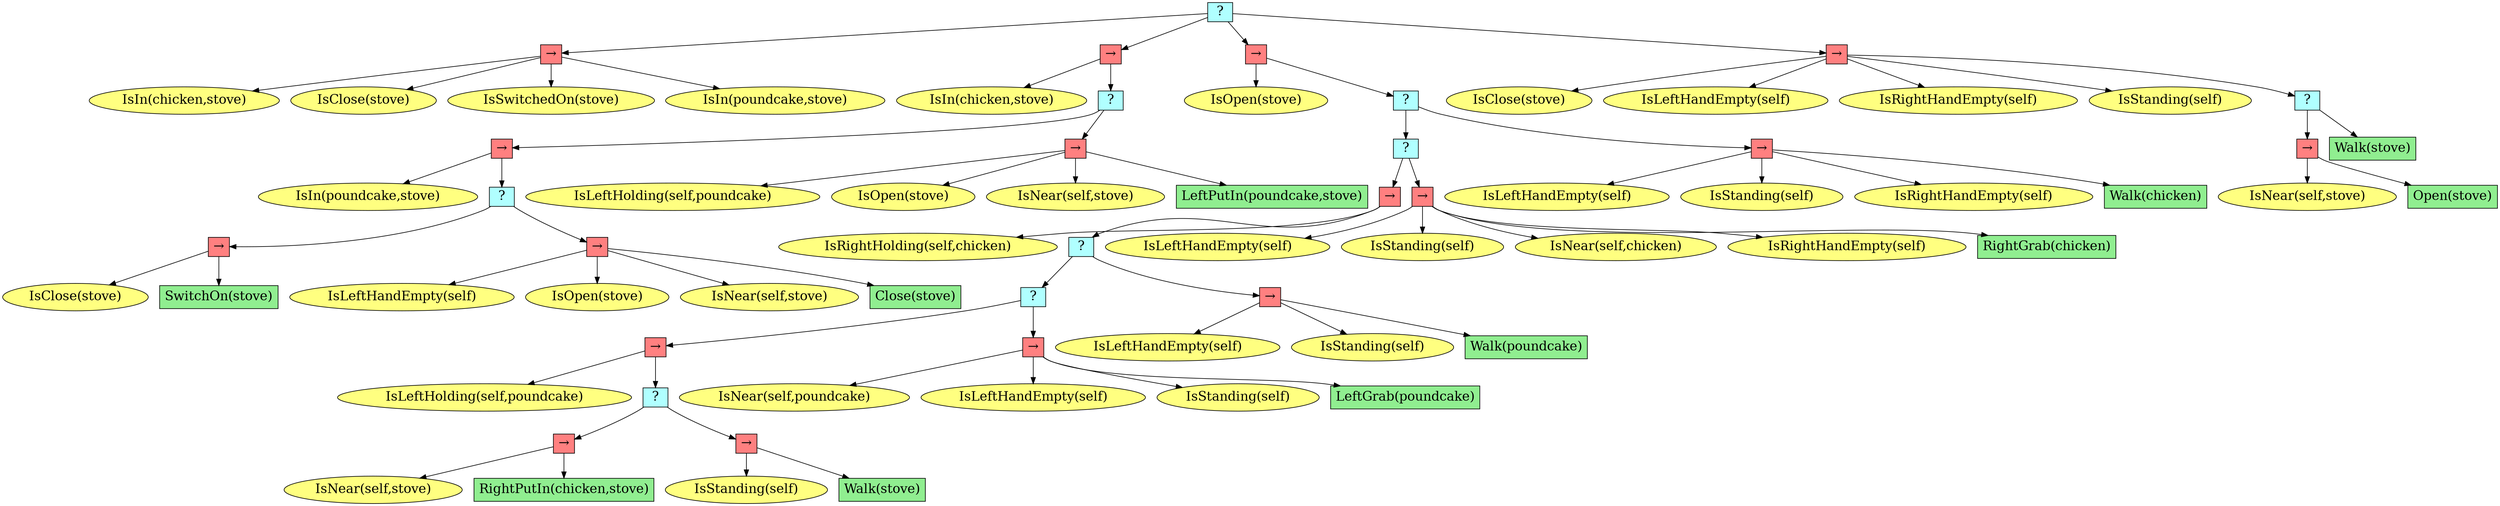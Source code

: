 digraph pastafarianism {
ordering=out;
graph [fontname="times-roman"];
node [fontname="times-roman"];
edge [fontname="times-roman"];
"a63b1bce-93e9-43d4-aba1-3ad4b3209600" [fillcolor="#B0FFFF", fontcolor=black, fontsize=20, height=0.01, label=" ? ", shape=box, style=filled, width=0.01];
"561e287e-9f5b-456f-9f54-0fe364f3a4b7" [fillcolor="#FF8080", fontcolor=black, fontsize=20, height=0.01, label="&rarr;", shape=box, style=filled, width=0.01];
"a63b1bce-93e9-43d4-aba1-3ad4b3209600" -> "561e287e-9f5b-456f-9f54-0fe364f3a4b7";
"558c0a4b-24e5-416d-8a78-e5cb98dd6f1d" [fillcolor="#FFFF80", fontcolor=black, fontsize=20, label="IsIn(chicken,stove)", shape=ellipse, style=filled];
"561e287e-9f5b-456f-9f54-0fe364f3a4b7" -> "558c0a4b-24e5-416d-8a78-e5cb98dd6f1d";
"328a5cea-4259-4964-ada2-99c375536fe6" [fillcolor="#FFFF80", fontcolor=black, fontsize=20, label="IsClose(stove)", shape=ellipse, style=filled];
"561e287e-9f5b-456f-9f54-0fe364f3a4b7" -> "328a5cea-4259-4964-ada2-99c375536fe6";
"81e3c8ac-d511-4057-9c61-09ab6278343e" [fillcolor="#FFFF80", fontcolor=black, fontsize=20, label="IsSwitchedOn(stove)", shape=ellipse, style=filled];
"561e287e-9f5b-456f-9f54-0fe364f3a4b7" -> "81e3c8ac-d511-4057-9c61-09ab6278343e";
"4e4c1fdd-f59a-4be6-9661-23db9ffdf8c8" [fillcolor="#FFFF80", fontcolor=black, fontsize=20, label="IsIn(poundcake,stove)", shape=ellipse, style=filled];
"561e287e-9f5b-456f-9f54-0fe364f3a4b7" -> "4e4c1fdd-f59a-4be6-9661-23db9ffdf8c8";
"ccc4c4a4-c3e9-4689-a533-1b7f4ff1c240" [fillcolor="#FF8080", fontcolor=black, fontsize=20, height=0.01, label="&rarr;", shape=box, style=filled, width=0.01];
"a63b1bce-93e9-43d4-aba1-3ad4b3209600" -> "ccc4c4a4-c3e9-4689-a533-1b7f4ff1c240";
"a6db3874-e5b7-4e09-8b4a-f2c308245294" [fillcolor="#FFFF80", fontcolor=black, fontsize=20, label="IsIn(chicken,stove)", shape=ellipse, style=filled];
"ccc4c4a4-c3e9-4689-a533-1b7f4ff1c240" -> "a6db3874-e5b7-4e09-8b4a-f2c308245294";
"186b3537-76ae-4e95-9c6d-a265b0e7807d" [fillcolor="#B0FFFF", fontcolor=black, fontsize=20, height=0.01, label=" ? ", shape=box, style=filled, width=0.01];
"ccc4c4a4-c3e9-4689-a533-1b7f4ff1c240" -> "186b3537-76ae-4e95-9c6d-a265b0e7807d";
"5379a345-7f4b-4d6b-a1dc-208fae21ecb8" [fillcolor="#FF8080", fontcolor=black, fontsize=20, height=0.01, label="&rarr;", shape=box, style=filled, width=0.01];
"186b3537-76ae-4e95-9c6d-a265b0e7807d" -> "5379a345-7f4b-4d6b-a1dc-208fae21ecb8";
"c4a04ff0-a57c-4d79-94ed-ecd4edec2993" [fillcolor="#FFFF80", fontcolor=black, fontsize=20, label="IsIn(poundcake,stove)", shape=ellipse, style=filled];
"5379a345-7f4b-4d6b-a1dc-208fae21ecb8" -> "c4a04ff0-a57c-4d79-94ed-ecd4edec2993";
"fa0c36e1-9124-4b2e-b7ca-66a27d4707cb" [fillcolor="#B0FFFF", fontcolor=black, fontsize=20, height=0.01, label=" ? ", shape=box, style=filled, width=0.01];
"5379a345-7f4b-4d6b-a1dc-208fae21ecb8" -> "fa0c36e1-9124-4b2e-b7ca-66a27d4707cb";
"7605bc76-fb93-4713-9712-fb9f1458596b" [fillcolor="#FF8080", fontcolor=black, fontsize=20, height=0.01, label="&rarr;", shape=box, style=filled, width=0.01];
"fa0c36e1-9124-4b2e-b7ca-66a27d4707cb" -> "7605bc76-fb93-4713-9712-fb9f1458596b";
"75cc1d54-075d-49f1-b0a6-251d71b4cc6d" [fillcolor="#FFFF80", fontcolor=black, fontsize=20, label="IsClose(stove)", shape=ellipse, style=filled];
"7605bc76-fb93-4713-9712-fb9f1458596b" -> "75cc1d54-075d-49f1-b0a6-251d71b4cc6d";
"8ead5ff7-55c3-42ec-94fc-44f0a586884e" [fillcolor=lightgreen, fontcolor=black, fontsize=20, label="SwitchOn(stove)", shape=box, style=filled];
"7605bc76-fb93-4713-9712-fb9f1458596b" -> "8ead5ff7-55c3-42ec-94fc-44f0a586884e";
"ae93e03d-6c04-4297-90e2-a113c6de108a" [fillcolor="#FF8080", fontcolor=black, fontsize=20, height=0.01, label="&rarr;", shape=box, style=filled, width=0.01];
"fa0c36e1-9124-4b2e-b7ca-66a27d4707cb" -> "ae93e03d-6c04-4297-90e2-a113c6de108a";
"55a3a0d3-09a7-4fb8-9a85-7359eb09e19f" [fillcolor="#FFFF80", fontcolor=black, fontsize=20, label="IsLeftHandEmpty(self)", shape=ellipse, style=filled];
"ae93e03d-6c04-4297-90e2-a113c6de108a" -> "55a3a0d3-09a7-4fb8-9a85-7359eb09e19f";
"b21f31f2-ca6e-425d-b8d6-948c0add0624" [fillcolor="#FFFF80", fontcolor=black, fontsize=20, label="IsOpen(stove)", shape=ellipse, style=filled];
"ae93e03d-6c04-4297-90e2-a113c6de108a" -> "b21f31f2-ca6e-425d-b8d6-948c0add0624";
"7295d35b-efd9-46ea-8c0f-d62397134f43" [fillcolor="#FFFF80", fontcolor=black, fontsize=20, label="IsNear(self,stove)", shape=ellipse, style=filled];
"ae93e03d-6c04-4297-90e2-a113c6de108a" -> "7295d35b-efd9-46ea-8c0f-d62397134f43";
"c8e213fd-b94b-41e5-b154-4519ee3466e9" [fillcolor=lightgreen, fontcolor=black, fontsize=20, label="Close(stove)", shape=box, style=filled];
"ae93e03d-6c04-4297-90e2-a113c6de108a" -> "c8e213fd-b94b-41e5-b154-4519ee3466e9";
"581aeb06-a508-4774-9578-d719dfc6db3a" [fillcolor="#FF8080", fontcolor=black, fontsize=20, height=0.01, label="&rarr;", shape=box, style=filled, width=0.01];
"186b3537-76ae-4e95-9c6d-a265b0e7807d" -> "581aeb06-a508-4774-9578-d719dfc6db3a";
"f41b1fe3-8ea7-4b8a-bec0-9c923e143cd8" [fillcolor="#FFFF80", fontcolor=black, fontsize=20, label="IsLeftHolding(self,poundcake)", shape=ellipse, style=filled];
"581aeb06-a508-4774-9578-d719dfc6db3a" -> "f41b1fe3-8ea7-4b8a-bec0-9c923e143cd8";
"7708746c-4783-49bc-86ed-b490b5d7f2fd" [fillcolor="#FFFF80", fontcolor=black, fontsize=20, label="IsOpen(stove)", shape=ellipse, style=filled];
"581aeb06-a508-4774-9578-d719dfc6db3a" -> "7708746c-4783-49bc-86ed-b490b5d7f2fd";
"41616dd7-a8ce-419b-9e58-464dac55e20f" [fillcolor="#FFFF80", fontcolor=black, fontsize=20, label="IsNear(self,stove)", shape=ellipse, style=filled];
"581aeb06-a508-4774-9578-d719dfc6db3a" -> "41616dd7-a8ce-419b-9e58-464dac55e20f";
"07331cfa-c96b-46c7-9266-30cbb60d07ea" [fillcolor=lightgreen, fontcolor=black, fontsize=20, label="LeftPutIn(poundcake,stove)", shape=box, style=filled];
"581aeb06-a508-4774-9578-d719dfc6db3a" -> "07331cfa-c96b-46c7-9266-30cbb60d07ea";
"e6152786-0d88-437d-b4bb-60c4f6dbf399" [fillcolor="#FF8080", fontcolor=black, fontsize=20, height=0.01, label="&rarr;", shape=box, style=filled, width=0.01];
"a63b1bce-93e9-43d4-aba1-3ad4b3209600" -> "e6152786-0d88-437d-b4bb-60c4f6dbf399";
"4f47b527-be2c-4753-bbd7-5199b4b98eab" [fillcolor="#FFFF80", fontcolor=black, fontsize=20, label="IsOpen(stove)", shape=ellipse, style=filled];
"e6152786-0d88-437d-b4bb-60c4f6dbf399" -> "4f47b527-be2c-4753-bbd7-5199b4b98eab";
"3c5f91d6-a77f-4430-8beb-8dbf62e36dd2" [fillcolor="#B0FFFF", fontcolor=black, fontsize=20, height=0.01, label=" ? ", shape=box, style=filled, width=0.01];
"e6152786-0d88-437d-b4bb-60c4f6dbf399" -> "3c5f91d6-a77f-4430-8beb-8dbf62e36dd2";
"4e2b5aff-5256-4c1f-b179-49c6186a9187" [fillcolor="#B0FFFF", fontcolor=black, fontsize=20, height=0.01, label=" ? ", shape=box, style=filled, width=0.01];
"3c5f91d6-a77f-4430-8beb-8dbf62e36dd2" -> "4e2b5aff-5256-4c1f-b179-49c6186a9187";
"98090289-f450-4cd7-b597-c57916b35e57" [fillcolor="#FF8080", fontcolor=black, fontsize=20, height=0.01, label="&rarr;", shape=box, style=filled, width=0.01];
"4e2b5aff-5256-4c1f-b179-49c6186a9187" -> "98090289-f450-4cd7-b597-c57916b35e57";
"2b743afe-10a2-43f3-bb3a-0b7112799216" [fillcolor="#FFFF80", fontcolor=black, fontsize=20, label="IsRightHolding(self,chicken)", shape=ellipse, style=filled];
"98090289-f450-4cd7-b597-c57916b35e57" -> "2b743afe-10a2-43f3-bb3a-0b7112799216";
"1ecb64ce-be65-4941-9f17-112b97a05d41" [fillcolor="#B0FFFF", fontcolor=black, fontsize=20, height=0.01, label=" ? ", shape=box, style=filled, width=0.01];
"98090289-f450-4cd7-b597-c57916b35e57" -> "1ecb64ce-be65-4941-9f17-112b97a05d41";
"ab0d7dce-6850-4664-a426-10bb3891c8e8" [fillcolor="#B0FFFF", fontcolor=black, fontsize=20, height=0.01, label=" ? ", shape=box, style=filled, width=0.01];
"1ecb64ce-be65-4941-9f17-112b97a05d41" -> "ab0d7dce-6850-4664-a426-10bb3891c8e8";
"0eb62dd4-25ad-41a1-9276-d642caf9b759" [fillcolor="#FF8080", fontcolor=black, fontsize=20, height=0.01, label="&rarr;", shape=box, style=filled, width=0.01];
"ab0d7dce-6850-4664-a426-10bb3891c8e8" -> "0eb62dd4-25ad-41a1-9276-d642caf9b759";
"24146a51-556f-45e4-b4b4-7f4d749575b7" [fillcolor="#FFFF80", fontcolor=black, fontsize=20, label="IsLeftHolding(self,poundcake)", shape=ellipse, style=filled];
"0eb62dd4-25ad-41a1-9276-d642caf9b759" -> "24146a51-556f-45e4-b4b4-7f4d749575b7";
"405c5224-753f-41e0-b585-caf8ee9eead0" [fillcolor="#B0FFFF", fontcolor=black, fontsize=20, height=0.01, label=" ? ", shape=box, style=filled, width=0.01];
"0eb62dd4-25ad-41a1-9276-d642caf9b759" -> "405c5224-753f-41e0-b585-caf8ee9eead0";
"c82ae5cb-1c43-4e27-8521-8fe4809b0444" [fillcolor="#FF8080", fontcolor=black, fontsize=20, height=0.01, label="&rarr;", shape=box, style=filled, width=0.01];
"405c5224-753f-41e0-b585-caf8ee9eead0" -> "c82ae5cb-1c43-4e27-8521-8fe4809b0444";
"d812adbc-92db-4d19-88d1-09e491b0526d" [fillcolor="#FFFF80", fontcolor=black, fontsize=20, label="IsNear(self,stove)", shape=ellipse, style=filled];
"c82ae5cb-1c43-4e27-8521-8fe4809b0444" -> "d812adbc-92db-4d19-88d1-09e491b0526d";
"7892923e-b37b-4b37-b3ff-e4a981b0275f" [fillcolor=lightgreen, fontcolor=black, fontsize=20, label="RightPutIn(chicken,stove)", shape=box, style=filled];
"c82ae5cb-1c43-4e27-8521-8fe4809b0444" -> "7892923e-b37b-4b37-b3ff-e4a981b0275f";
"3a2191f4-d892-4dce-bcb2-951eecc77dfc" [fillcolor="#FF8080", fontcolor=black, fontsize=20, height=0.01, label="&rarr;", shape=box, style=filled, width=0.01];
"405c5224-753f-41e0-b585-caf8ee9eead0" -> "3a2191f4-d892-4dce-bcb2-951eecc77dfc";
"174fe8ee-bd1b-422e-b51f-578f6c1dd855" [fillcolor="#FFFF80", fontcolor=black, fontsize=20, label="IsStanding(self)", shape=ellipse, style=filled];
"3a2191f4-d892-4dce-bcb2-951eecc77dfc" -> "174fe8ee-bd1b-422e-b51f-578f6c1dd855";
"6a3c79f6-3267-4fb9-a004-089381ac9058" [fillcolor=lightgreen, fontcolor=black, fontsize=20, label="Walk(stove)", shape=box, style=filled];
"3a2191f4-d892-4dce-bcb2-951eecc77dfc" -> "6a3c79f6-3267-4fb9-a004-089381ac9058";
"a810a8ff-e4f0-48c9-82f4-ba01ab63efc6" [fillcolor="#FF8080", fontcolor=black, fontsize=20, height=0.01, label="&rarr;", shape=box, style=filled, width=0.01];
"ab0d7dce-6850-4664-a426-10bb3891c8e8" -> "a810a8ff-e4f0-48c9-82f4-ba01ab63efc6";
"0e16b39d-a103-4c83-9b6e-ee59d569a2b3" [fillcolor="#FFFF80", fontcolor=black, fontsize=20, label="IsNear(self,poundcake)", shape=ellipse, style=filled];
"a810a8ff-e4f0-48c9-82f4-ba01ab63efc6" -> "0e16b39d-a103-4c83-9b6e-ee59d569a2b3";
"9134b931-b1f3-4f7f-ba6a-b99a4243b14f" [fillcolor="#FFFF80", fontcolor=black, fontsize=20, label="IsLeftHandEmpty(self)", shape=ellipse, style=filled];
"a810a8ff-e4f0-48c9-82f4-ba01ab63efc6" -> "9134b931-b1f3-4f7f-ba6a-b99a4243b14f";
"04b3d935-1f0b-4c00-8de2-e2466deb5fd2" [fillcolor="#FFFF80", fontcolor=black, fontsize=20, label="IsStanding(self)", shape=ellipse, style=filled];
"a810a8ff-e4f0-48c9-82f4-ba01ab63efc6" -> "04b3d935-1f0b-4c00-8de2-e2466deb5fd2";
"6748a212-195e-4e38-b349-e0e3f40c3a24" [fillcolor=lightgreen, fontcolor=black, fontsize=20, label="LeftGrab(poundcake)", shape=box, style=filled];
"a810a8ff-e4f0-48c9-82f4-ba01ab63efc6" -> "6748a212-195e-4e38-b349-e0e3f40c3a24";
"edfbfa71-3e57-4f6e-b99c-0a8ebb4fd68f" [fillcolor="#FF8080", fontcolor=black, fontsize=20, height=0.01, label="&rarr;", shape=box, style=filled, width=0.01];
"1ecb64ce-be65-4941-9f17-112b97a05d41" -> "edfbfa71-3e57-4f6e-b99c-0a8ebb4fd68f";
"ae64b335-d678-44d0-9797-020bc1bf6158" [fillcolor="#FFFF80", fontcolor=black, fontsize=20, label="IsLeftHandEmpty(self)", shape=ellipse, style=filled];
"edfbfa71-3e57-4f6e-b99c-0a8ebb4fd68f" -> "ae64b335-d678-44d0-9797-020bc1bf6158";
"61a96a7e-7a9d-4779-b18b-98feafc3464b" [fillcolor="#FFFF80", fontcolor=black, fontsize=20, label="IsStanding(self)", shape=ellipse, style=filled];
"edfbfa71-3e57-4f6e-b99c-0a8ebb4fd68f" -> "61a96a7e-7a9d-4779-b18b-98feafc3464b";
"1b84399a-96e8-499f-bae1-843668ca4bb4" [fillcolor=lightgreen, fontcolor=black, fontsize=20, label="Walk(poundcake)", shape=box, style=filled];
"edfbfa71-3e57-4f6e-b99c-0a8ebb4fd68f" -> "1b84399a-96e8-499f-bae1-843668ca4bb4";
"447bb187-4d5c-45ad-ba41-f2aa60800731" [fillcolor="#FF8080", fontcolor=black, fontsize=20, height=0.01, label="&rarr;", shape=box, style=filled, width=0.01];
"4e2b5aff-5256-4c1f-b179-49c6186a9187" -> "447bb187-4d5c-45ad-ba41-f2aa60800731";
"7d2e2b65-3a6e-401d-80a6-4ef342750c0c" [fillcolor="#FFFF80", fontcolor=black, fontsize=20, label="IsLeftHandEmpty(self)", shape=ellipse, style=filled];
"447bb187-4d5c-45ad-ba41-f2aa60800731" -> "7d2e2b65-3a6e-401d-80a6-4ef342750c0c";
"cb3e5fad-634b-4777-9baa-75ce094f3448" [fillcolor="#FFFF80", fontcolor=black, fontsize=20, label="IsStanding(self)", shape=ellipse, style=filled];
"447bb187-4d5c-45ad-ba41-f2aa60800731" -> "cb3e5fad-634b-4777-9baa-75ce094f3448";
"0021424a-4797-4111-bfc3-1f2f7538b92d" [fillcolor="#FFFF80", fontcolor=black, fontsize=20, label="IsNear(self,chicken)", shape=ellipse, style=filled];
"447bb187-4d5c-45ad-ba41-f2aa60800731" -> "0021424a-4797-4111-bfc3-1f2f7538b92d";
"82d1a790-98e8-4539-9660-bb3c9463e9ed" [fillcolor="#FFFF80", fontcolor=black, fontsize=20, label="IsRightHandEmpty(self)", shape=ellipse, style=filled];
"447bb187-4d5c-45ad-ba41-f2aa60800731" -> "82d1a790-98e8-4539-9660-bb3c9463e9ed";
"279a093f-81fa-4881-a6d7-51e57f922bcb" [fillcolor=lightgreen, fontcolor=black, fontsize=20, label="RightGrab(chicken)", shape=box, style=filled];
"447bb187-4d5c-45ad-ba41-f2aa60800731" -> "279a093f-81fa-4881-a6d7-51e57f922bcb";
"648f873e-e0c3-4b2c-8180-69f3393ba972" [fillcolor="#FF8080", fontcolor=black, fontsize=20, height=0.01, label="&rarr;", shape=box, style=filled, width=0.01];
"3c5f91d6-a77f-4430-8beb-8dbf62e36dd2" -> "648f873e-e0c3-4b2c-8180-69f3393ba972";
"50e9e46a-3f32-4099-9f46-bb56c9116782" [fillcolor="#FFFF80", fontcolor=black, fontsize=20, label="IsLeftHandEmpty(self)", shape=ellipse, style=filled];
"648f873e-e0c3-4b2c-8180-69f3393ba972" -> "50e9e46a-3f32-4099-9f46-bb56c9116782";
"46453598-ff90-4287-b3ea-5aec10ceb5df" [fillcolor="#FFFF80", fontcolor=black, fontsize=20, label="IsStanding(self)", shape=ellipse, style=filled];
"648f873e-e0c3-4b2c-8180-69f3393ba972" -> "46453598-ff90-4287-b3ea-5aec10ceb5df";
"ef1d6349-7a88-47f9-b204-a979b1988e0c" [fillcolor="#FFFF80", fontcolor=black, fontsize=20, label="IsRightHandEmpty(self)", shape=ellipse, style=filled];
"648f873e-e0c3-4b2c-8180-69f3393ba972" -> "ef1d6349-7a88-47f9-b204-a979b1988e0c";
"8bd509b6-1b06-4cfb-83e6-744b9612103c" [fillcolor=lightgreen, fontcolor=black, fontsize=20, label="Walk(chicken)", shape=box, style=filled];
"648f873e-e0c3-4b2c-8180-69f3393ba972" -> "8bd509b6-1b06-4cfb-83e6-744b9612103c";
"145ed68c-18b7-404a-a960-f78b0cac19f8" [fillcolor="#FF8080", fontcolor=black, fontsize=20, height=0.01, label="&rarr;", shape=box, style=filled, width=0.01];
"a63b1bce-93e9-43d4-aba1-3ad4b3209600" -> "145ed68c-18b7-404a-a960-f78b0cac19f8";
"cdbed93a-796d-4e15-a4df-56c8f31facfd" [fillcolor="#FFFF80", fontcolor=black, fontsize=20, label="IsClose(stove)", shape=ellipse, style=filled];
"145ed68c-18b7-404a-a960-f78b0cac19f8" -> "cdbed93a-796d-4e15-a4df-56c8f31facfd";
"6887d336-ed27-486a-8b63-52470a71588f" [fillcolor="#FFFF80", fontcolor=black, fontsize=20, label="IsLeftHandEmpty(self)", shape=ellipse, style=filled];
"145ed68c-18b7-404a-a960-f78b0cac19f8" -> "6887d336-ed27-486a-8b63-52470a71588f";
"7749c209-d572-4c5a-994a-7eaa139d8d9c" [fillcolor="#FFFF80", fontcolor=black, fontsize=20, label="IsRightHandEmpty(self)", shape=ellipse, style=filled];
"145ed68c-18b7-404a-a960-f78b0cac19f8" -> "7749c209-d572-4c5a-994a-7eaa139d8d9c";
"a40be5c6-c9d7-4a4f-a2af-b497323d9862" [fillcolor="#FFFF80", fontcolor=black, fontsize=20, label="IsStanding(self)", shape=ellipse, style=filled];
"145ed68c-18b7-404a-a960-f78b0cac19f8" -> "a40be5c6-c9d7-4a4f-a2af-b497323d9862";
"82219afd-60a1-405f-bb27-60e2e3f0c2af" [fillcolor="#B0FFFF", fontcolor=black, fontsize=20, height=0.01, label=" ? ", shape=box, style=filled, width=0.01];
"145ed68c-18b7-404a-a960-f78b0cac19f8" -> "82219afd-60a1-405f-bb27-60e2e3f0c2af";
"da8d55a2-087a-4023-8537-1d769a266df3" [fillcolor="#FF8080", fontcolor=black, fontsize=20, height=0.01, label="&rarr;", shape=box, style=filled, width=0.01];
"82219afd-60a1-405f-bb27-60e2e3f0c2af" -> "da8d55a2-087a-4023-8537-1d769a266df3";
"b15ece82-a418-414e-b67a-473ed5b6fc78" [fillcolor="#FFFF80", fontcolor=black, fontsize=20, label="IsNear(self,stove)", shape=ellipse, style=filled];
"da8d55a2-087a-4023-8537-1d769a266df3" -> "b15ece82-a418-414e-b67a-473ed5b6fc78";
"ad5359dc-10a2-40a7-ba39-d13dabcc0056" [fillcolor=lightgreen, fontcolor=black, fontsize=20, label="Open(stove)", shape=box, style=filled];
"da8d55a2-087a-4023-8537-1d769a266df3" -> "ad5359dc-10a2-40a7-ba39-d13dabcc0056";
"905c90c2-be8d-4dba-a4cd-e4b596bd7ee7" [fillcolor=lightgreen, fontcolor=black, fontsize=20, label="Walk(stove)", shape=box, style=filled];
"82219afd-60a1-405f-bb27-60e2e3f0c2af" -> "905c90c2-be8d-4dba-a4cd-e4b596bd7ee7";
}
